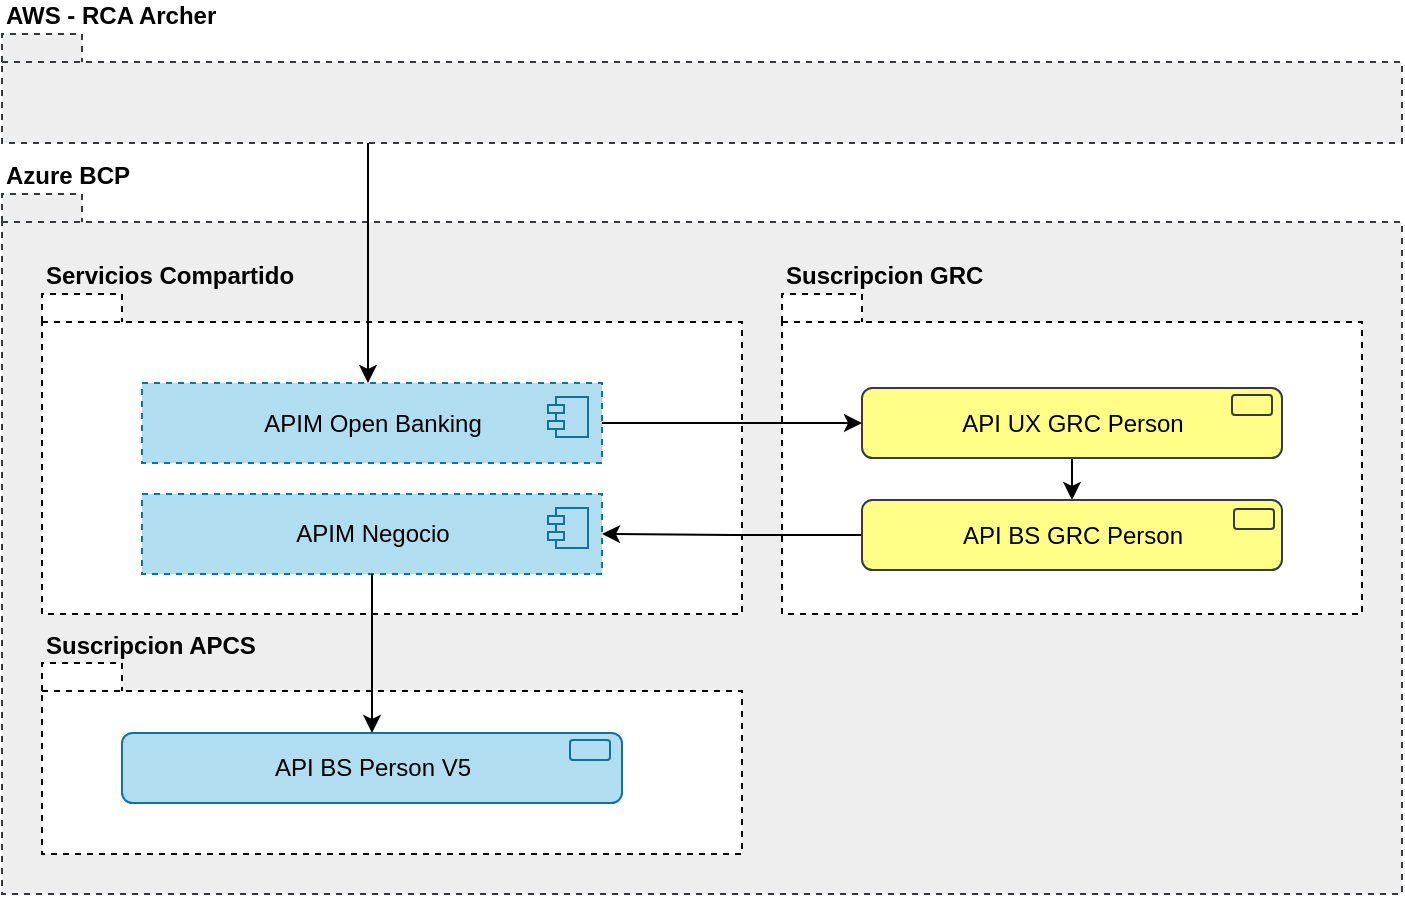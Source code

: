 <mxfile version="14.9.8" type="github">
  <diagram name="Page-1" id="b5b7bab2-c9e2-2cf4-8b2a-24fd1a2a6d21">
    <mxGraphModel dx="416" dy="1130" grid="1" gridSize="10" guides="1" tooltips="1" connect="1" arrows="1" fold="1" page="1" pageScale="1" pageWidth="827" pageHeight="1169" background="none" math="0" shadow="0">
      <root>
        <mxCell id="0" />
        <mxCell id="1" parent="0" />
        <mxCell id="BnqiGJDUsNCbet7Js8eh-22" value="Azure BCP" style="shape=folder;fontStyle=1;spacingTop=0;tabWidth=40;tabHeight=14;tabPosition=left;html=1;labelPosition=center;verticalLabelPosition=top;align=left;verticalAlign=bottom;dashed=1;spacingRight=0;fillColor=#eeeeee;strokeColor=#36393d;" vertex="1" parent="1">
          <mxGeometry x="1700" y="200" width="700" height="350" as="geometry" />
        </mxCell>
        <mxCell id="BnqiGJDUsNCbet7Js8eh-1" value="Servicios Compartido" style="shape=folder;fontStyle=1;spacingTop=0;tabWidth=40;tabHeight=14;tabPosition=left;html=1;labelPosition=center;verticalLabelPosition=top;align=left;verticalAlign=bottom;dashed=1;spacingRight=0;" vertex="1" parent="1">
          <mxGeometry x="1720" y="250" width="350" height="160" as="geometry" />
        </mxCell>
        <mxCell id="BnqiGJDUsNCbet7Js8eh-2" value="APIM Open Banking" style="html=1;dropTarget=0;dashed=1;align=center;verticalAlign=middle;labelPosition=center;verticalLabelPosition=middle;rounded=0;fillColor=#b1ddf0;strokeColor=#10739e;" vertex="1" parent="1">
          <mxGeometry x="1770" y="294.5" width="230" height="40" as="geometry" />
        </mxCell>
        <mxCell id="BnqiGJDUsNCbet7Js8eh-3" value="" style="shape=module;jettyWidth=8;jettyHeight=4;fillColor=#b1ddf0;strokeColor=#10739e;" vertex="1" parent="BnqiGJDUsNCbet7Js8eh-2">
          <mxGeometry x="1" width="20" height="20" relative="1" as="geometry">
            <mxPoint x="-27" y="7" as="offset" />
          </mxGeometry>
        </mxCell>
        <mxCell id="BnqiGJDUsNCbet7Js8eh-4" value="APIM Negocio" style="html=1;dropTarget=0;dashed=1;align=center;verticalAlign=middle;labelPosition=center;verticalLabelPosition=middle;rounded=0;fillColor=#b1ddf0;strokeColor=#10739e;" vertex="1" parent="1">
          <mxGeometry x="1770" y="350" width="230" height="40" as="geometry" />
        </mxCell>
        <mxCell id="BnqiGJDUsNCbet7Js8eh-5" value="" style="shape=module;jettyWidth=8;jettyHeight=4;fillColor=#b1ddf0;strokeColor=#10739e;" vertex="1" parent="BnqiGJDUsNCbet7Js8eh-4">
          <mxGeometry x="1" width="20" height="20" relative="1" as="geometry">
            <mxPoint x="-27" y="7" as="offset" />
          </mxGeometry>
        </mxCell>
        <mxCell id="BnqiGJDUsNCbet7Js8eh-6" value="Suscripcion GRC" style="shape=folder;fontStyle=1;spacingTop=0;tabWidth=40;tabHeight=14;tabPosition=left;html=1;labelPosition=center;verticalLabelPosition=top;align=left;verticalAlign=bottom;dashed=1;spacingRight=0;" vertex="1" parent="1">
          <mxGeometry x="2090" y="250" width="290" height="160" as="geometry" />
        </mxCell>
        <mxCell id="BnqiGJDUsNCbet7Js8eh-24" style="edgeStyle=orthogonalEdgeStyle;rounded=0;orthogonalLoop=1;jettySize=auto;html=1;" edge="1" parent="1" source="BnqiGJDUsNCbet7Js8eh-7" target="BnqiGJDUsNCbet7Js8eh-10">
          <mxGeometry relative="1" as="geometry" />
        </mxCell>
        <mxCell id="BnqiGJDUsNCbet7Js8eh-7" value="API UX GRC Person" style="html=1;dropTarget=0;align=center;verticalAlign=middle;rounded=1;fillColor=#ffff88;strokeColor=#36393d;" vertex="1" parent="1">
          <mxGeometry x="2130" y="297" width="210" height="35" as="geometry" />
        </mxCell>
        <mxCell id="BnqiGJDUsNCbet7Js8eh-9" value="" style="html=1;dropTarget=0;align=center;verticalAlign=middle;rounded=1;fillColor=#ffff88;strokeColor=#36393d;" vertex="1" parent="1">
          <mxGeometry x="2315" y="300.5" width="20" height="10" as="geometry" />
        </mxCell>
        <mxCell id="BnqiGJDUsNCbet7Js8eh-25" style="edgeStyle=orthogonalEdgeStyle;rounded=0;orthogonalLoop=1;jettySize=auto;html=1;entryX=1;entryY=0.5;entryDx=0;entryDy=0;" edge="1" parent="1" source="BnqiGJDUsNCbet7Js8eh-10" target="BnqiGJDUsNCbet7Js8eh-4">
          <mxGeometry relative="1" as="geometry" />
        </mxCell>
        <mxCell id="BnqiGJDUsNCbet7Js8eh-10" value="API BS GRC Person" style="html=1;dropTarget=0;align=center;verticalAlign=middle;rounded=1;fillColor=#ffff88;strokeColor=#36393d;" vertex="1" parent="1">
          <mxGeometry x="2130" y="353" width="210" height="35" as="geometry" />
        </mxCell>
        <mxCell id="BnqiGJDUsNCbet7Js8eh-11" value="" style="html=1;dropTarget=0;align=center;verticalAlign=middle;rounded=1;fillColor=#ffff88;strokeColor=#36393d;" vertex="1" parent="1">
          <mxGeometry x="2316" y="357.5" width="20" height="10" as="geometry" />
        </mxCell>
        <mxCell id="BnqiGJDUsNCbet7Js8eh-17" value="Suscripcion APCS" style="shape=folder;fontStyle=1;spacingTop=0;tabWidth=40;tabHeight=14;tabPosition=left;html=1;labelPosition=center;verticalLabelPosition=top;align=left;verticalAlign=bottom;dashed=1;spacingRight=0;" vertex="1" parent="1">
          <mxGeometry x="1720" y="434.5" width="350" height="95.5" as="geometry" />
        </mxCell>
        <mxCell id="BnqiGJDUsNCbet7Js8eh-18" value="API BS Person V5" style="html=1;dropTarget=0;align=center;verticalAlign=middle;rounded=1;fillColor=#b1ddf0;strokeColor=#10739e;" vertex="1" parent="1">
          <mxGeometry x="1760" y="469.5" width="250" height="35" as="geometry" />
        </mxCell>
        <mxCell id="BnqiGJDUsNCbet7Js8eh-19" value="" style="html=1;dropTarget=0;align=center;verticalAlign=middle;rounded=1;fillColor=#b1ddf0;strokeColor=#10739e;" vertex="1" parent="1">
          <mxGeometry x="1984" y="473" width="20" height="10" as="geometry" />
        </mxCell>
        <mxCell id="BnqiGJDUsNCbet7Js8eh-23" style="edgeStyle=orthogonalEdgeStyle;rounded=0;orthogonalLoop=1;jettySize=auto;html=1;" edge="1" parent="1" source="BnqiGJDUsNCbet7Js8eh-2" target="BnqiGJDUsNCbet7Js8eh-7">
          <mxGeometry relative="1" as="geometry" />
        </mxCell>
        <mxCell id="BnqiGJDUsNCbet7Js8eh-30" style="edgeStyle=orthogonalEdgeStyle;rounded=0;orthogonalLoop=1;jettySize=auto;html=1;entryX=0.5;entryY=0;entryDx=0;entryDy=0;" edge="1" parent="1" source="BnqiGJDUsNCbet7Js8eh-27">
          <mxGeometry relative="1" as="geometry">
            <mxPoint x="1884.2" y="174.958" as="sourcePoint" />
            <mxPoint x="1883" y="294.5" as="targetPoint" />
            <Array as="points">
              <mxPoint x="1883" y="200" />
              <mxPoint x="1883" y="200" />
            </Array>
          </mxGeometry>
        </mxCell>
        <mxCell id="BnqiGJDUsNCbet7Js8eh-27" value="AWS - RCA Archer" style="shape=folder;fontStyle=1;spacingTop=0;tabWidth=40;tabHeight=14;tabPosition=left;html=1;labelPosition=center;verticalLabelPosition=top;align=left;verticalAlign=bottom;dashed=1;spacingRight=0;fillColor=#eeeeee;strokeColor=#36393d;" vertex="1" parent="1">
          <mxGeometry x="1700" y="120" width="700" height="54.5" as="geometry" />
        </mxCell>
        <mxCell id="BnqiGJDUsNCbet7Js8eh-26" style="edgeStyle=orthogonalEdgeStyle;rounded=0;orthogonalLoop=1;jettySize=auto;html=1;entryX=0.5;entryY=0;entryDx=0;entryDy=0;" edge="1" parent="1" source="BnqiGJDUsNCbet7Js8eh-4" target="BnqiGJDUsNCbet7Js8eh-18">
          <mxGeometry relative="1" as="geometry" />
        </mxCell>
      </root>
    </mxGraphModel>
  </diagram>
</mxfile>
